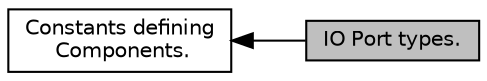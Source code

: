 digraph "IO Port types."
{
  edge [fontname="Helvetica",fontsize="10",labelfontname="Helvetica",labelfontsize="10"];
  node [fontname="Helvetica",fontsize="10",shape=record];
  rankdir=LR;
  Node1 [label="Constants defining\l Components.",height=0.2,width=0.4,color="black", fillcolor="white", style="filled",URL="$group__defs__comp.html"];
  Node0 [label="IO Port types.",height=0.2,width=0.4,color="black", fillcolor="grey75", style="filled", fontcolor="black"];
  Node1->Node0 [shape=plaintext, dir="back", style="solid"];
}
